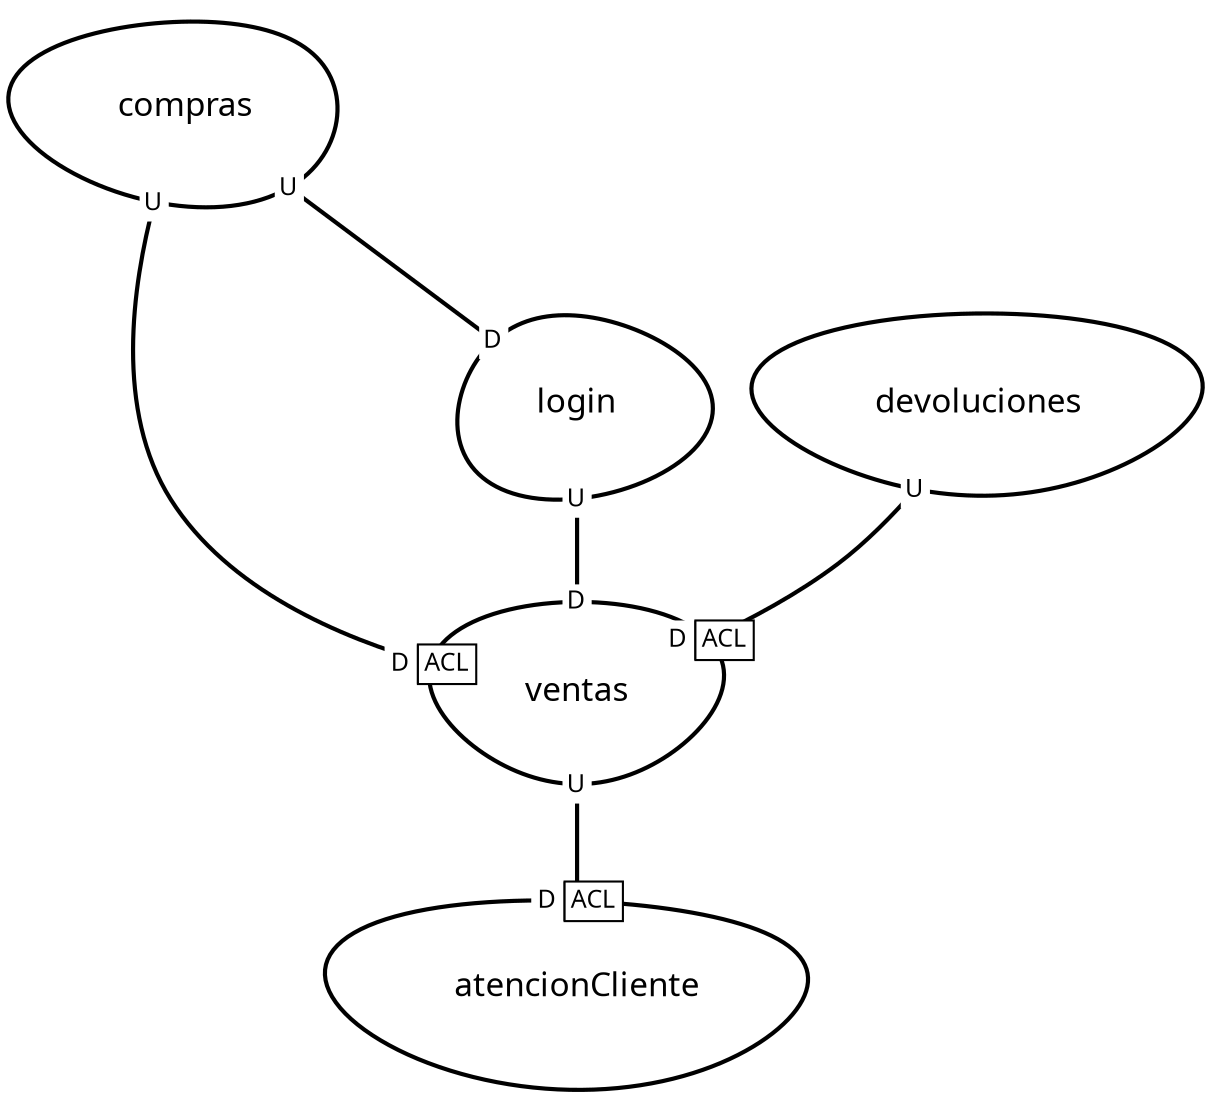 digraph "ContextMapGraph" {
graph ["imagepath"="/tmp/GraphvizJava"]
"atencionCliente" ["margin"="0.3","orientation"="299","shape"="egg","fontsize"="16","style"="bold","label"="atencionCliente\n","fontname"="sans-serif"]
"compras" ["margin"="0.3","orientation"="318","shape"="egg","fontsize"="16","style"="bold","label"="compras\n","fontname"="sans-serif"]
"ventas" ["margin"="0.3","orientation"="181","shape"="egg","fontsize"="16","style"="bold","label"="ventas\n","fontname"="sans-serif"]
"login" ["margin"="0.3","orientation"="23","shape"="egg","fontsize"="16","style"="bold","label"="login\n","fontname"="sans-serif"]
"devoluciones" ["margin"="0.3","orientation"="183","shape"="egg","fontsize"="16","style"="bold","label"="devoluciones\n","fontname"="sans-serif"]
"compras" -> "ventas" ["headlabel"=<<table cellspacing="0" cellborder="1" border="0">
<tr><td bgcolor="white" sides="r">D</td><td sides="trbl" bgcolor="white"><font>ACL</font></td></tr>
</table>>,"labeldistance"="0","fontsize"="12","taillabel"=<<table cellspacing="0" cellborder="0" border="0">
<tr><td bgcolor="white">U</td></tr>
</table>>,"style"="bold","label"="                                        ","dir"="none","fontname"="sans-serif"]
"compras" -> "login" ["headlabel"=<<table cellspacing="0" cellborder="0" border="0">
<tr><td bgcolor="white">D</td></tr>
</table>>,"labeldistance"="0","fontsize"="12","taillabel"=<<table cellspacing="0" cellborder="0" border="0">
<tr><td bgcolor="white">U</td></tr>
</table>>,"style"="bold","label"="                                        ","dir"="none","fontname"="sans-serif"]
"ventas" -> "atencionCliente" ["headlabel"=<<table cellspacing="0" cellborder="1" border="0">
<tr><td bgcolor="white" sides="r">D</td><td sides="trbl" bgcolor="white"><font>ACL</font></td></tr>
</table>>,"labeldistance"="0","fontsize"="12","taillabel"=<<table cellspacing="0" cellborder="0" border="0">
<tr><td bgcolor="white">U</td></tr>
</table>>,"style"="bold","label"="                                        ","dir"="none","fontname"="sans-serif"]
"login" -> "ventas" ["headlabel"=<<table cellspacing="0" cellborder="0" border="0">
<tr><td bgcolor="white">D</td></tr>
</table>>,"labeldistance"="0","fontsize"="12","taillabel"=<<table cellspacing="0" cellborder="0" border="0">
<tr><td bgcolor="white">U</td></tr>
</table>>,"style"="bold","label"="                                        ","dir"="none","fontname"="sans-serif"]
"devoluciones" -> "ventas" ["headlabel"=<<table cellspacing="0" cellborder="1" border="0">
<tr><td bgcolor="white" sides="r">D</td><td sides="trbl" bgcolor="white"><font>ACL</font></td></tr>
</table>>,"labeldistance"="0","fontsize"="12","taillabel"=<<table cellspacing="0" cellborder="0" border="0">
<tr><td bgcolor="white">U</td></tr>
</table>>,"style"="bold","label"="                                        ","dir"="none","fontname"="sans-serif"]
}